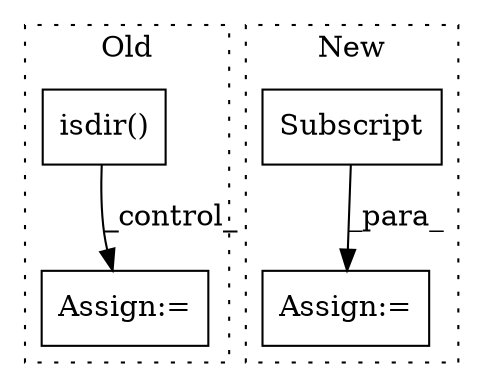 digraph G {
subgraph cluster0 {
1 [label="isdir()" a="75" s="1289,1307" l="14,1" shape="box"];
3 [label="Assign:=" a="68" s="1753" l="3" shape="box"];
label = "Old";
style="dotted";
}
subgraph cluster1 {
2 [label="Subscript" a="63" s="1852,0" l="47,0" shape="box"];
4 [label="Assign:=" a="68" s="1849" l="3" shape="box"];
label = "New";
style="dotted";
}
1 -> 3 [label="_control_"];
2 -> 4 [label="_para_"];
}